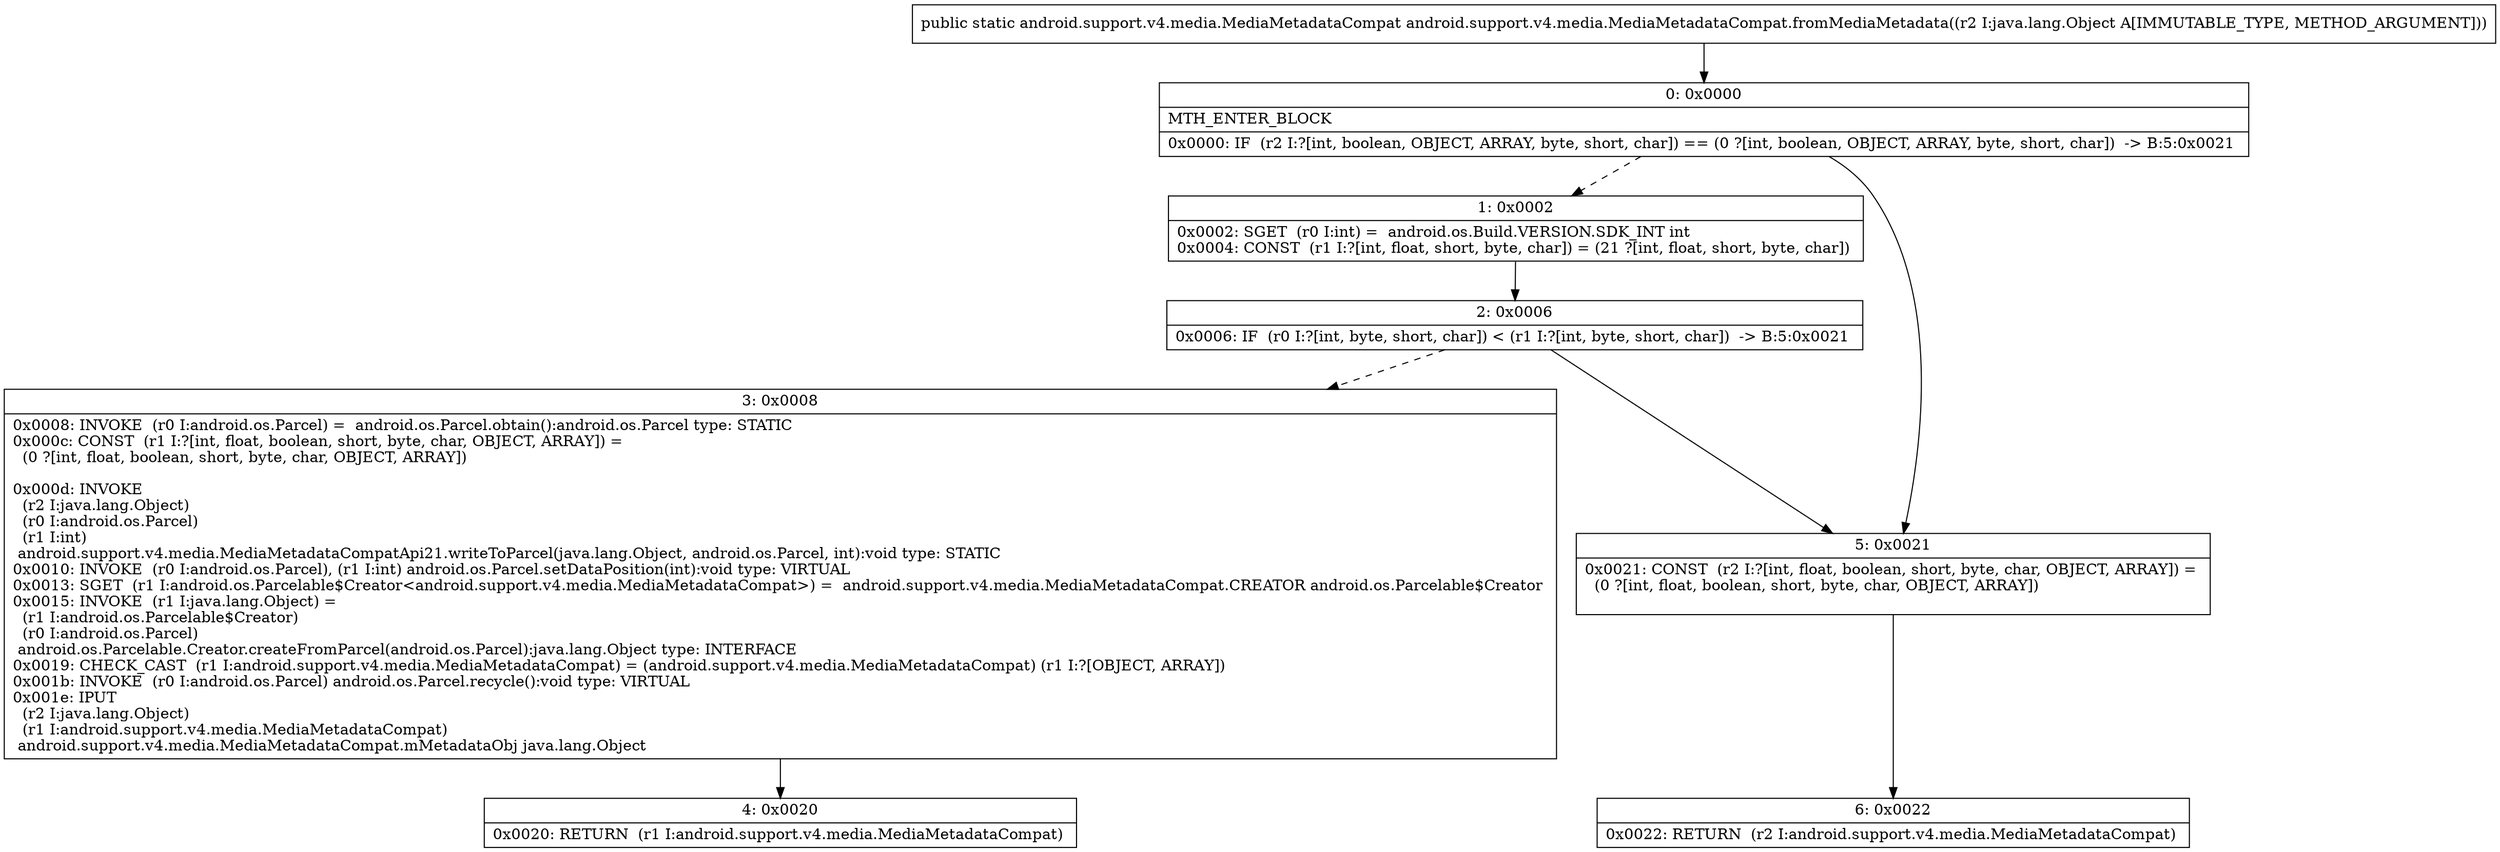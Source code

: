digraph "CFG forandroid.support.v4.media.MediaMetadataCompat.fromMediaMetadata(Ljava\/lang\/Object;)Landroid\/support\/v4\/media\/MediaMetadataCompat;" {
Node_0 [shape=record,label="{0\:\ 0x0000|MTH_ENTER_BLOCK\l|0x0000: IF  (r2 I:?[int, boolean, OBJECT, ARRAY, byte, short, char]) == (0 ?[int, boolean, OBJECT, ARRAY, byte, short, char])  \-\> B:5:0x0021 \l}"];
Node_1 [shape=record,label="{1\:\ 0x0002|0x0002: SGET  (r0 I:int) =  android.os.Build.VERSION.SDK_INT int \l0x0004: CONST  (r1 I:?[int, float, short, byte, char]) = (21 ?[int, float, short, byte, char]) \l}"];
Node_2 [shape=record,label="{2\:\ 0x0006|0x0006: IF  (r0 I:?[int, byte, short, char]) \< (r1 I:?[int, byte, short, char])  \-\> B:5:0x0021 \l}"];
Node_3 [shape=record,label="{3\:\ 0x0008|0x0008: INVOKE  (r0 I:android.os.Parcel) =  android.os.Parcel.obtain():android.os.Parcel type: STATIC \l0x000c: CONST  (r1 I:?[int, float, boolean, short, byte, char, OBJECT, ARRAY]) = \l  (0 ?[int, float, boolean, short, byte, char, OBJECT, ARRAY])\l \l0x000d: INVOKE  \l  (r2 I:java.lang.Object)\l  (r0 I:android.os.Parcel)\l  (r1 I:int)\l android.support.v4.media.MediaMetadataCompatApi21.writeToParcel(java.lang.Object, android.os.Parcel, int):void type: STATIC \l0x0010: INVOKE  (r0 I:android.os.Parcel), (r1 I:int) android.os.Parcel.setDataPosition(int):void type: VIRTUAL \l0x0013: SGET  (r1 I:android.os.Parcelable$Creator\<android.support.v4.media.MediaMetadataCompat\>) =  android.support.v4.media.MediaMetadataCompat.CREATOR android.os.Parcelable$Creator \l0x0015: INVOKE  (r1 I:java.lang.Object) = \l  (r1 I:android.os.Parcelable$Creator)\l  (r0 I:android.os.Parcel)\l android.os.Parcelable.Creator.createFromParcel(android.os.Parcel):java.lang.Object type: INTERFACE \l0x0019: CHECK_CAST  (r1 I:android.support.v4.media.MediaMetadataCompat) = (android.support.v4.media.MediaMetadataCompat) (r1 I:?[OBJECT, ARRAY]) \l0x001b: INVOKE  (r0 I:android.os.Parcel) android.os.Parcel.recycle():void type: VIRTUAL \l0x001e: IPUT  \l  (r2 I:java.lang.Object)\l  (r1 I:android.support.v4.media.MediaMetadataCompat)\l android.support.v4.media.MediaMetadataCompat.mMetadataObj java.lang.Object \l}"];
Node_4 [shape=record,label="{4\:\ 0x0020|0x0020: RETURN  (r1 I:android.support.v4.media.MediaMetadataCompat) \l}"];
Node_5 [shape=record,label="{5\:\ 0x0021|0x0021: CONST  (r2 I:?[int, float, boolean, short, byte, char, OBJECT, ARRAY]) = \l  (0 ?[int, float, boolean, short, byte, char, OBJECT, ARRAY])\l \l}"];
Node_6 [shape=record,label="{6\:\ 0x0022|0x0022: RETURN  (r2 I:android.support.v4.media.MediaMetadataCompat) \l}"];
MethodNode[shape=record,label="{public static android.support.v4.media.MediaMetadataCompat android.support.v4.media.MediaMetadataCompat.fromMediaMetadata((r2 I:java.lang.Object A[IMMUTABLE_TYPE, METHOD_ARGUMENT])) }"];
MethodNode -> Node_0;
Node_0 -> Node_1[style=dashed];
Node_0 -> Node_5;
Node_1 -> Node_2;
Node_2 -> Node_3[style=dashed];
Node_2 -> Node_5;
Node_3 -> Node_4;
Node_5 -> Node_6;
}

